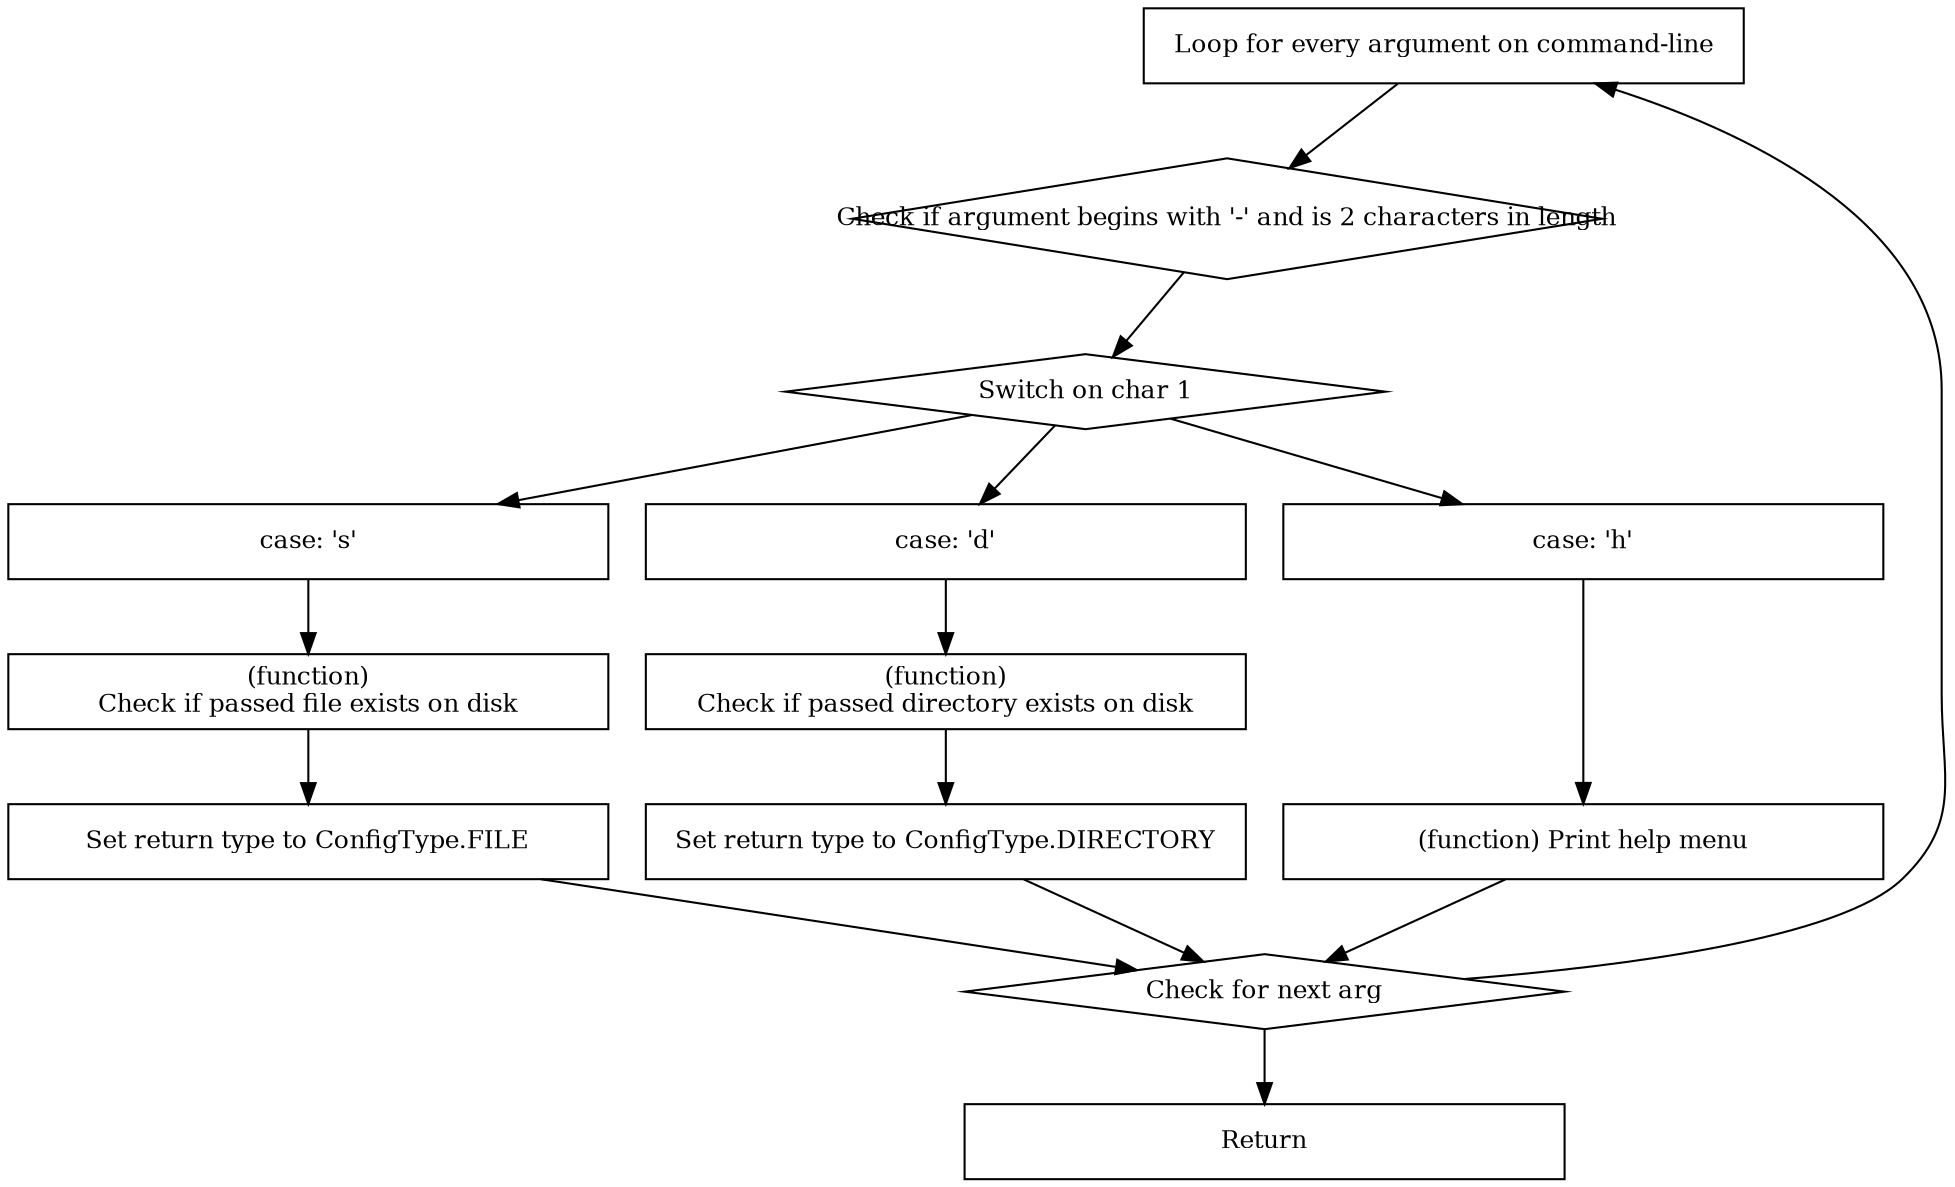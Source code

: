 digraph "Handle Command-Line Arguments" {
    rankdir="TB";
    node [shape="rectangle",fixedsize=true,height=0.5,width=4.0,fontsize=12];

    loop_args [label="Loop for every argument on command-line"];
    check_arg [label="Check if argument begins with '-' and is 2 characters in length", shape=diamond, height=0.8, width=5.0];
    switch [label="Switch on char 1",shape=diamond];
    case_file [label="case: 's'"];
    check_file [label="(function)\nCheck if passed file exists on disk"];
    file_exists [label="Set return type to ConfigType.FILE"];
    case_dir [label="case: 'd'"];
    check_dir [label="(function)\nCheck if passed directory exists on disk"];
    dir_exists [label="Set return type to ConfigType.DIRECTORY"];
    case_help [label="case: 'h'"];
    print_help [label="(function) Print help menu"];
    next_arg [label="Check for next arg",shape=diamond];
    return [label="Return"];

    loop_args -> check_arg -> switch;
    switch -> case_file;
    switch -> case_dir;
    switch -> case_help;
    case_file -> check_file -> file_exists;
    case_dir -> check_dir -> dir_exists;
    case_help -> print_help;
    file_exists -> next_arg;
    dir_exists -> next_arg;
    print_help -> next_arg;
    next_arg -> loop_args;
    next_arg -> return;
}
